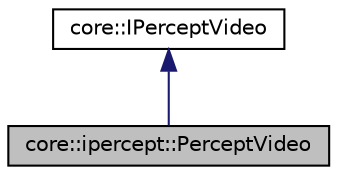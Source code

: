 digraph "core::ipercept::PerceptVideo"
{
  edge [fontname="Helvetica",fontsize="10",labelfontname="Helvetica",labelfontsize="10"];
  node [fontname="Helvetica",fontsize="10",shape=record];
  Node1 [label="core::ipercept::PerceptVideo",height=0.2,width=0.4,color="black", fillcolor="grey75", style="filled" fontcolor="black"];
  Node2 -> Node1 [dir="back",color="midnightblue",fontsize="10",style="solid",fontname="Helvetica"];
  Node2 [label="core::IPerceptVideo",height=0.2,width=0.4,color="black", fillcolor="white", style="filled",URL="$classcore_1_1_i_percept_video.html"];
}
